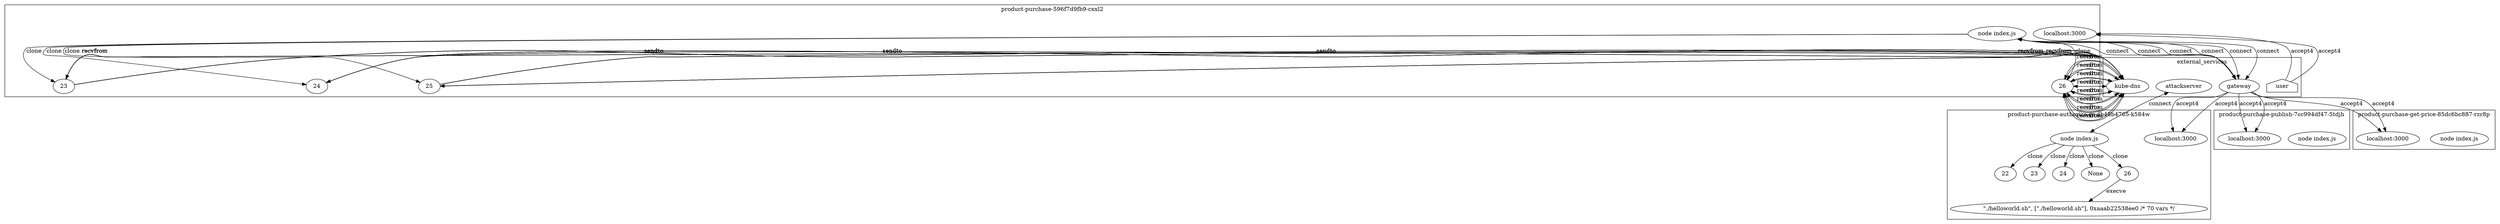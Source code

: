 digraph G {
	subgraph "cluster_ product-purchase-publish-7cc994df47-5tdjh " {
		label=" product-purchase-publish-7cc994df47-5tdjh "
		97694 [label="node index.js"]
		"product-purchase-publish_localhost_3000" [label="localhost:3000"]
		"product-purchase-publish_localhost_3000" [label="localhost:3000"]
	}
	subgraph "cluster_ product-purchase-authorize-cc-db48b4765-k584w " {
		label=" product-purchase-authorize-cc-db48b4765-k584w "
		98648 [label="node index.js"]
		"product-purchase-authorize-cc_localhost_3000" [label="localhost:3000"]
		"product-purchase-authorize-cc_localhost_3000" [label="localhost:3000"]
		98648 -> 3341 [label=clone]
		98648 -> 3337 [label=clone]
		98648 -> 3357 [label=clone]
		98648 -> None [label=clone]
		98648 -> 3622 [label=clone]
		3341 [label=22]
		3337 [label=23]
		3357 [label=24]
		3622 [label=26]
		" product-purchase-authorize-cc-db48b4765-k584w _./helloworld.sh" [label="\"./helloworld.sh\", [\"./helloworld.sh\"], 0xaaab22538ee0 /* 70 vars */"]
		3622 -> " product-purchase-authorize-cc-db48b4765-k584w _./helloworld.sh" [label=execve]
	}
	subgraph "cluster_ product-purchase-596f7d9fb9-cxxl2 " {
		label=" product-purchase-596f7d9fb9-cxxl2 "
		99914 [label="node index.js"]
		"product-purchase_localhost_3000" [label="localhost:3000"]
		"product-purchase_localhost_3000" [label="localhost:3000"]
		99914 -> 3259 [label=clone]
		99914 -> 3270 [label=clone]
		99914 -> 3262 [label=clone]
		99914 -> 3285 [label=clone]
		3259 [label=23]
		3270 [label=24]
		3262 [label=25]
		3285 [label=26]
	}
	subgraph "cluster_ product-purchase-get-price-85dc6bc887-rzr8p " {
		label=" product-purchase-get-price-85dc6bc887-rzr8p "
		2014 [label="node index.js"]
		"product-purchase-get-price_localhost_3000" [label="localhost:3000"]
		"product-purchase-get-price_localhost_3000" [label="localhost:3000"]
	}
	subgraph cluster_services {
		label=external_services
		user [shape=house]
		"10.107.89.58_8080" -> "product-purchase-publish_localhost_3000" [label=accept4]
		"10.107.89.58_8080" -> "product-purchase-publish_localhost_3000" [label=accept4]
		"10.107.89.58_8080" -> "product-purchase-authorize-cc_localhost_3000" [label=accept4]
		"10.107.89.58_8080" -> "product-purchase-authorize-cc_localhost_3000" [label=accept4]
		"10.105.8.76_8889" [label=attackserver]
		98648 -> "10.105.8.76_8889" [label=connect dir=both]
		user -> "product-purchase_localhost_3000" [label=accept4]
		user -> "product-purchase_localhost_3000" [label=accept4]
		"10.107.89.58_8080" [label=gateway]
		99914 -> "10.107.89.58_8080" [label=connect dir=both]
		"10.107.89.58_8080" [label=gateway]
		99914 -> "10.107.89.58_8080" [label=connect dir=both]
		"10.107.89.58_8080" [label=gateway]
		99914 -> "10.107.89.58_8080" [label=connect dir=both]
		"10.107.89.58_8080" [label=gateway]
		99914 -> "10.107.89.58_8080" [label=connect dir=both]
		"10.107.89.58_8080" [label=gateway]
		99914 -> "10.107.89.58_8080" [label=connect dir=both]
		"10.107.89.58_8080" [label=gateway]
		99914 -> "10.107.89.58_8080" [label=connect dir=both]
		"10.96.0.10_53" [label="kube-dns"]
		3259 -> "10.96.0.10_53" [label=sendto]
		"10.96.0.10_53" [label="kube-dns"]
		3259 -> "10.96.0.10_53" [label=sendto]
		"10.96.0.10_53" [label="kube-dns"]
		"10.96.0.10_53" -> 3259 [label=recvfrom]
		"10.96.0.10_53" [label="kube-dns"]
		"10.96.0.10_53" -> 3259 [label=recvfrom]
		"10.96.0.10_53" [label="kube-dns"]
		3259 -> "10.96.0.10_53" [label=sendto]
		"10.96.0.10_53" [label="kube-dns"]
		3259 -> "10.96.0.10_53" [label=sendto]
		"10.96.0.10_53" [label="kube-dns"]
		"10.96.0.10_53" -> 3259 [label=recvfrom]
		"10.96.0.10_53" [label="kube-dns"]
		"10.96.0.10_53" -> 3259 [label=recvfrom]
		"10.96.0.10_53" [label="kube-dns"]
		3259 -> "10.96.0.10_53" [label=sendto]
		"10.96.0.10_53" [label="kube-dns"]
		3259 -> "10.96.0.10_53" [label=sendto]
		"10.96.0.10_53" [label="kube-dns"]
		"10.96.0.10_53" -> 3259 [label=recvfrom]
		"10.96.0.10_53" [label="kube-dns"]
		"10.96.0.10_53" -> 3259 [label=recvfrom]
		"10.96.0.10_53" [label="kube-dns"]
		3259 -> "10.96.0.10_53" [label=sendto]
		"10.96.0.10_53" [label="kube-dns"]
		3259 -> "10.96.0.10_53" [label=sendto]
		"10.96.0.10_53" [label="kube-dns"]
		"10.96.0.10_53" -> 3259 [label=recvfrom]
		"10.96.0.10_53" [label="kube-dns"]
		"10.96.0.10_53" -> 3259 [label=recvfrom]
		"10.96.0.10_53" [label="kube-dns"]
		3259 -> "10.96.0.10_53" [label=sendto]
		"10.96.0.10_53" [label="kube-dns"]
		3259 -> "10.96.0.10_53" [label=sendto]
		"10.96.0.10_53" [label="kube-dns"]
		"10.96.0.10_53" -> 3259 [label=recvfrom]
		"10.96.0.10_53" [label="kube-dns"]
		"10.96.0.10_53" -> 3259 [label=recvfrom]
		"10.96.0.10_53" [label="kube-dns"]
		3259 -> "10.96.0.10_53" [label=sendto]
		"10.96.0.10_53" [label="kube-dns"]
		3259 -> "10.96.0.10_53" [label=sendto]
		"10.96.0.10_53" [label="kube-dns"]
		"10.96.0.10_53" -> 3259 [label=recvfrom]
		"10.96.0.10_53" [label="kube-dns"]
		"10.96.0.10_53" -> 3259 [label=recvfrom]
		"10.96.0.10_53" [label="kube-dns"]
		3259 -> "10.96.0.10_53" [label=sendto]
		"10.96.0.10_53" [label="kube-dns"]
		3259 -> "10.96.0.10_53" [label=sendto]
		"10.96.0.10_53" [label="kube-dns"]
		"10.96.0.10_53" -> 3259 [label=recvfrom]
		"10.96.0.10_53" [label="kube-dns"]
		"10.96.0.10_53" -> 3259 [label=recvfrom]
		"10.96.0.10_53" [label="kube-dns"]
		3259 -> "10.96.0.10_53" [label=sendto]
		"10.96.0.10_53" [label="kube-dns"]
		3259 -> "10.96.0.10_53" [label=sendto]
		"10.96.0.10_53" [label="kube-dns"]
		"10.96.0.10_53" -> 3259 [label=recvfrom]
		"10.96.0.10_53" [label="kube-dns"]
		"10.96.0.10_53" -> 3259 [label=recvfrom]
		"10.96.0.10_53" [label="kube-dns"]
		3270 -> "10.96.0.10_53" [label=sendto]
		"10.96.0.10_53" [label="kube-dns"]
		3270 -> "10.96.0.10_53" [label=sendto]
		"10.96.0.10_53" [label="kube-dns"]
		"10.96.0.10_53" -> 3270 [label=recvfrom]
		"10.96.0.10_53" [label="kube-dns"]
		"10.96.0.10_53" -> 3270 [label=recvfrom]
		"10.96.0.10_53" [label="kube-dns"]
		3270 -> "10.96.0.10_53" [label=sendto]
		"10.96.0.10_53" [label="kube-dns"]
		3270 -> "10.96.0.10_53" [label=sendto]
		"10.96.0.10_53" [label="kube-dns"]
		"10.96.0.10_53" -> 3270 [label=recvfrom]
		"10.96.0.10_53" [label="kube-dns"]
		"10.96.0.10_53" -> 3270 [label=recvfrom]
		"10.96.0.10_53" [label="kube-dns"]
		3270 -> "10.96.0.10_53" [label=sendto]
		"10.96.0.10_53" [label="kube-dns"]
		3270 -> "10.96.0.10_53" [label=sendto]
		"10.96.0.10_53" [label="kube-dns"]
		"10.96.0.10_53" -> 3270 [label=recvfrom]
		"10.96.0.10_53" [label="kube-dns"]
		"10.96.0.10_53" -> 3270 [label=recvfrom]
		"10.96.0.10_53" [label="kube-dns"]
		3270 -> "10.96.0.10_53" [label=sendto]
		"10.96.0.10_53" [label="kube-dns"]
		3270 -> "10.96.0.10_53" [label=sendto]
		"10.96.0.10_53" [label="kube-dns"]
		"10.96.0.10_53" -> 3270 [label=recvfrom]
		"10.96.0.10_53" [label="kube-dns"]
		"10.96.0.10_53" -> 3270 [label=recvfrom]
		"10.96.0.10_53" [label="kube-dns"]
		3262 -> "10.96.0.10_53" [label=sendto]
		"10.96.0.10_53" [label="kube-dns"]
		3262 -> "10.96.0.10_53" [label=sendto]
		"10.96.0.10_53" [label="kube-dns"]
		"10.96.0.10_53" -> 3262 [label=recvfrom]
		"10.96.0.10_53" [label="kube-dns"]
		"10.96.0.10_53" -> 3262 [label=recvfrom]
		"10.96.0.10_53" [label="kube-dns"]
		3262 -> "10.96.0.10_53" [label=sendto]
		"10.96.0.10_53" [label="kube-dns"]
		3262 -> "10.96.0.10_53" [label=sendto]
		"10.96.0.10_53" [label="kube-dns"]
		"10.96.0.10_53" -> 3262 [label=recvfrom]
		"10.96.0.10_53" [label="kube-dns"]
		"10.96.0.10_53" -> 3262 [label=recvfrom]
		"10.96.0.10_53" [label="kube-dns"]
		3262 -> "10.96.0.10_53" [label=sendto]
		"10.96.0.10_53" [label="kube-dns"]
		3262 -> "10.96.0.10_53" [label=sendto]
		"10.96.0.10_53" [label="kube-dns"]
		"10.96.0.10_53" -> 3262 [label=recvfrom]
		"10.96.0.10_53" [label="kube-dns"]
		"10.96.0.10_53" -> 3262 [label=recvfrom]
		"10.96.0.10_53" [label="kube-dns"]
		3262 -> "10.96.0.10_53" [label=sendto]
		"10.96.0.10_53" [label="kube-dns"]
		3262 -> "10.96.0.10_53" [label=sendto]
		"10.96.0.10_53" [label="kube-dns"]
		"10.96.0.10_53" -> 3262 [label=recvfrom]
		"10.96.0.10_53" [label="kube-dns"]
		"10.96.0.10_53" -> 3262 [label=recvfrom]
		"10.96.0.10_53" [label="kube-dns"]
		3262 -> "10.96.0.10_53" [label=sendto]
		"10.96.0.10_53" [label="kube-dns"]
		3262 -> "10.96.0.10_53" [label=sendto]
		"10.96.0.10_53" [label="kube-dns"]
		"10.96.0.10_53" -> 3262 [label=recvfrom]
		"10.96.0.10_53" [label="kube-dns"]
		"10.96.0.10_53" -> 3262 [label=recvfrom]
		"10.96.0.10_53" [label="kube-dns"]
		3262 -> "10.96.0.10_53" [label=sendto]
		"10.96.0.10_53" [label="kube-dns"]
		3262 -> "10.96.0.10_53" [label=sendto]
		"10.96.0.10_53" [label="kube-dns"]
		"10.96.0.10_53" -> 3262 [label=recvfrom]
		"10.96.0.10_53" [label="kube-dns"]
		"10.96.0.10_53" -> 3262 [label=recvfrom]
		"10.96.0.10_53" [label="kube-dns"]
		3262 -> "10.96.0.10_53" [label=sendto]
		"10.96.0.10_53" [label="kube-dns"]
		3262 -> "10.96.0.10_53" [label=sendto]
		"10.96.0.10_53" [label="kube-dns"]
		"10.96.0.10_53" -> 3262 [label=recvfrom]
		"10.96.0.10_53" [label="kube-dns"]
		"10.96.0.10_53" -> 3262 [label=recvfrom]
		"10.96.0.10_53" [label="kube-dns"]
		3262 -> "10.96.0.10_53" [label=sendto]
		"10.96.0.10_53" [label="kube-dns"]
		3262 -> "10.96.0.10_53" [label=sendto]
		"10.96.0.10_53" [label="kube-dns"]
		"10.96.0.10_53" -> 3262 [label=recvfrom]
		"10.96.0.10_53" [label="kube-dns"]
		"10.96.0.10_53" -> 3262 [label=recvfrom]
		"10.96.0.10_53" [label="kube-dns"]
		3285 -> "10.96.0.10_53" [label=sendto]
		"10.96.0.10_53" [label="kube-dns"]
		3285 -> "10.96.0.10_53" [label=sendto]
		"10.96.0.10_53" [label="kube-dns"]
		"10.96.0.10_53" -> 3285 [label=recvfrom]
		"10.96.0.10_53" [label="kube-dns"]
		"10.96.0.10_53" -> 3285 [label=recvfrom]
		"10.96.0.10_53" [label="kube-dns"]
		3285 -> "10.96.0.10_53" [label=sendto]
		"10.96.0.10_53" [label="kube-dns"]
		3285 -> "10.96.0.10_53" [label=sendto]
		"10.96.0.10_53" [label="kube-dns"]
		"10.96.0.10_53" -> 3285 [label=recvfrom]
		"10.96.0.10_53" [label="kube-dns"]
		"10.96.0.10_53" -> 3285 [label=recvfrom]
		"10.96.0.10_53" [label="kube-dns"]
		3285 -> "10.96.0.10_53" [label=sendto]
		"10.96.0.10_53" [label="kube-dns"]
		3285 -> "10.96.0.10_53" [label=sendto]
		"10.96.0.10_53" [label="kube-dns"]
		"10.96.0.10_53" -> 3285 [label=recvfrom]
		"10.96.0.10_53" [label="kube-dns"]
		"10.96.0.10_53" -> 3285 [label=recvfrom]
		"10.96.0.10_53" [label="kube-dns"]
		3285 -> "10.96.0.10_53" [label=sendto]
		"10.96.0.10_53" [label="kube-dns"]
		3285 -> "10.96.0.10_53" [label=sendto]
		"10.96.0.10_53" [label="kube-dns"]
		"10.96.0.10_53" -> 3285 [label=recvfrom]
		"10.96.0.10_53" [label="kube-dns"]
		"10.96.0.10_53" -> 3285 [label=recvfrom]
		"10.107.89.58_8080" -> "product-purchase-get-price_localhost_3000" [label=accept4]
		"10.107.89.58_8080" -> "product-purchase-get-price_localhost_3000" [label=accept4]
	}
}
